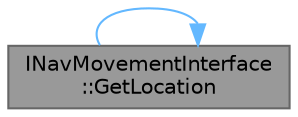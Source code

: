 digraph "INavMovementInterface::GetLocation"
{
 // INTERACTIVE_SVG=YES
 // LATEX_PDF_SIZE
  bgcolor="transparent";
  edge [fontname=Helvetica,fontsize=10,labelfontname=Helvetica,labelfontsize=10];
  node [fontname=Helvetica,fontsize=10,shape=box,height=0.2,width=0.4];
  rankdir="LR";
  Node1 [id="Node000001",label="INavMovementInterface\l::GetLocation",height=0.2,width=0.4,color="gray40", fillcolor="grey60", style="filled", fontcolor="black",tooltip="Returns location of controlled agent - meaning center of collision shape."];
  Node1 -> Node1 [id="edge1_Node000001_Node000001",color="steelblue1",style="solid",tooltip=" "];
}
